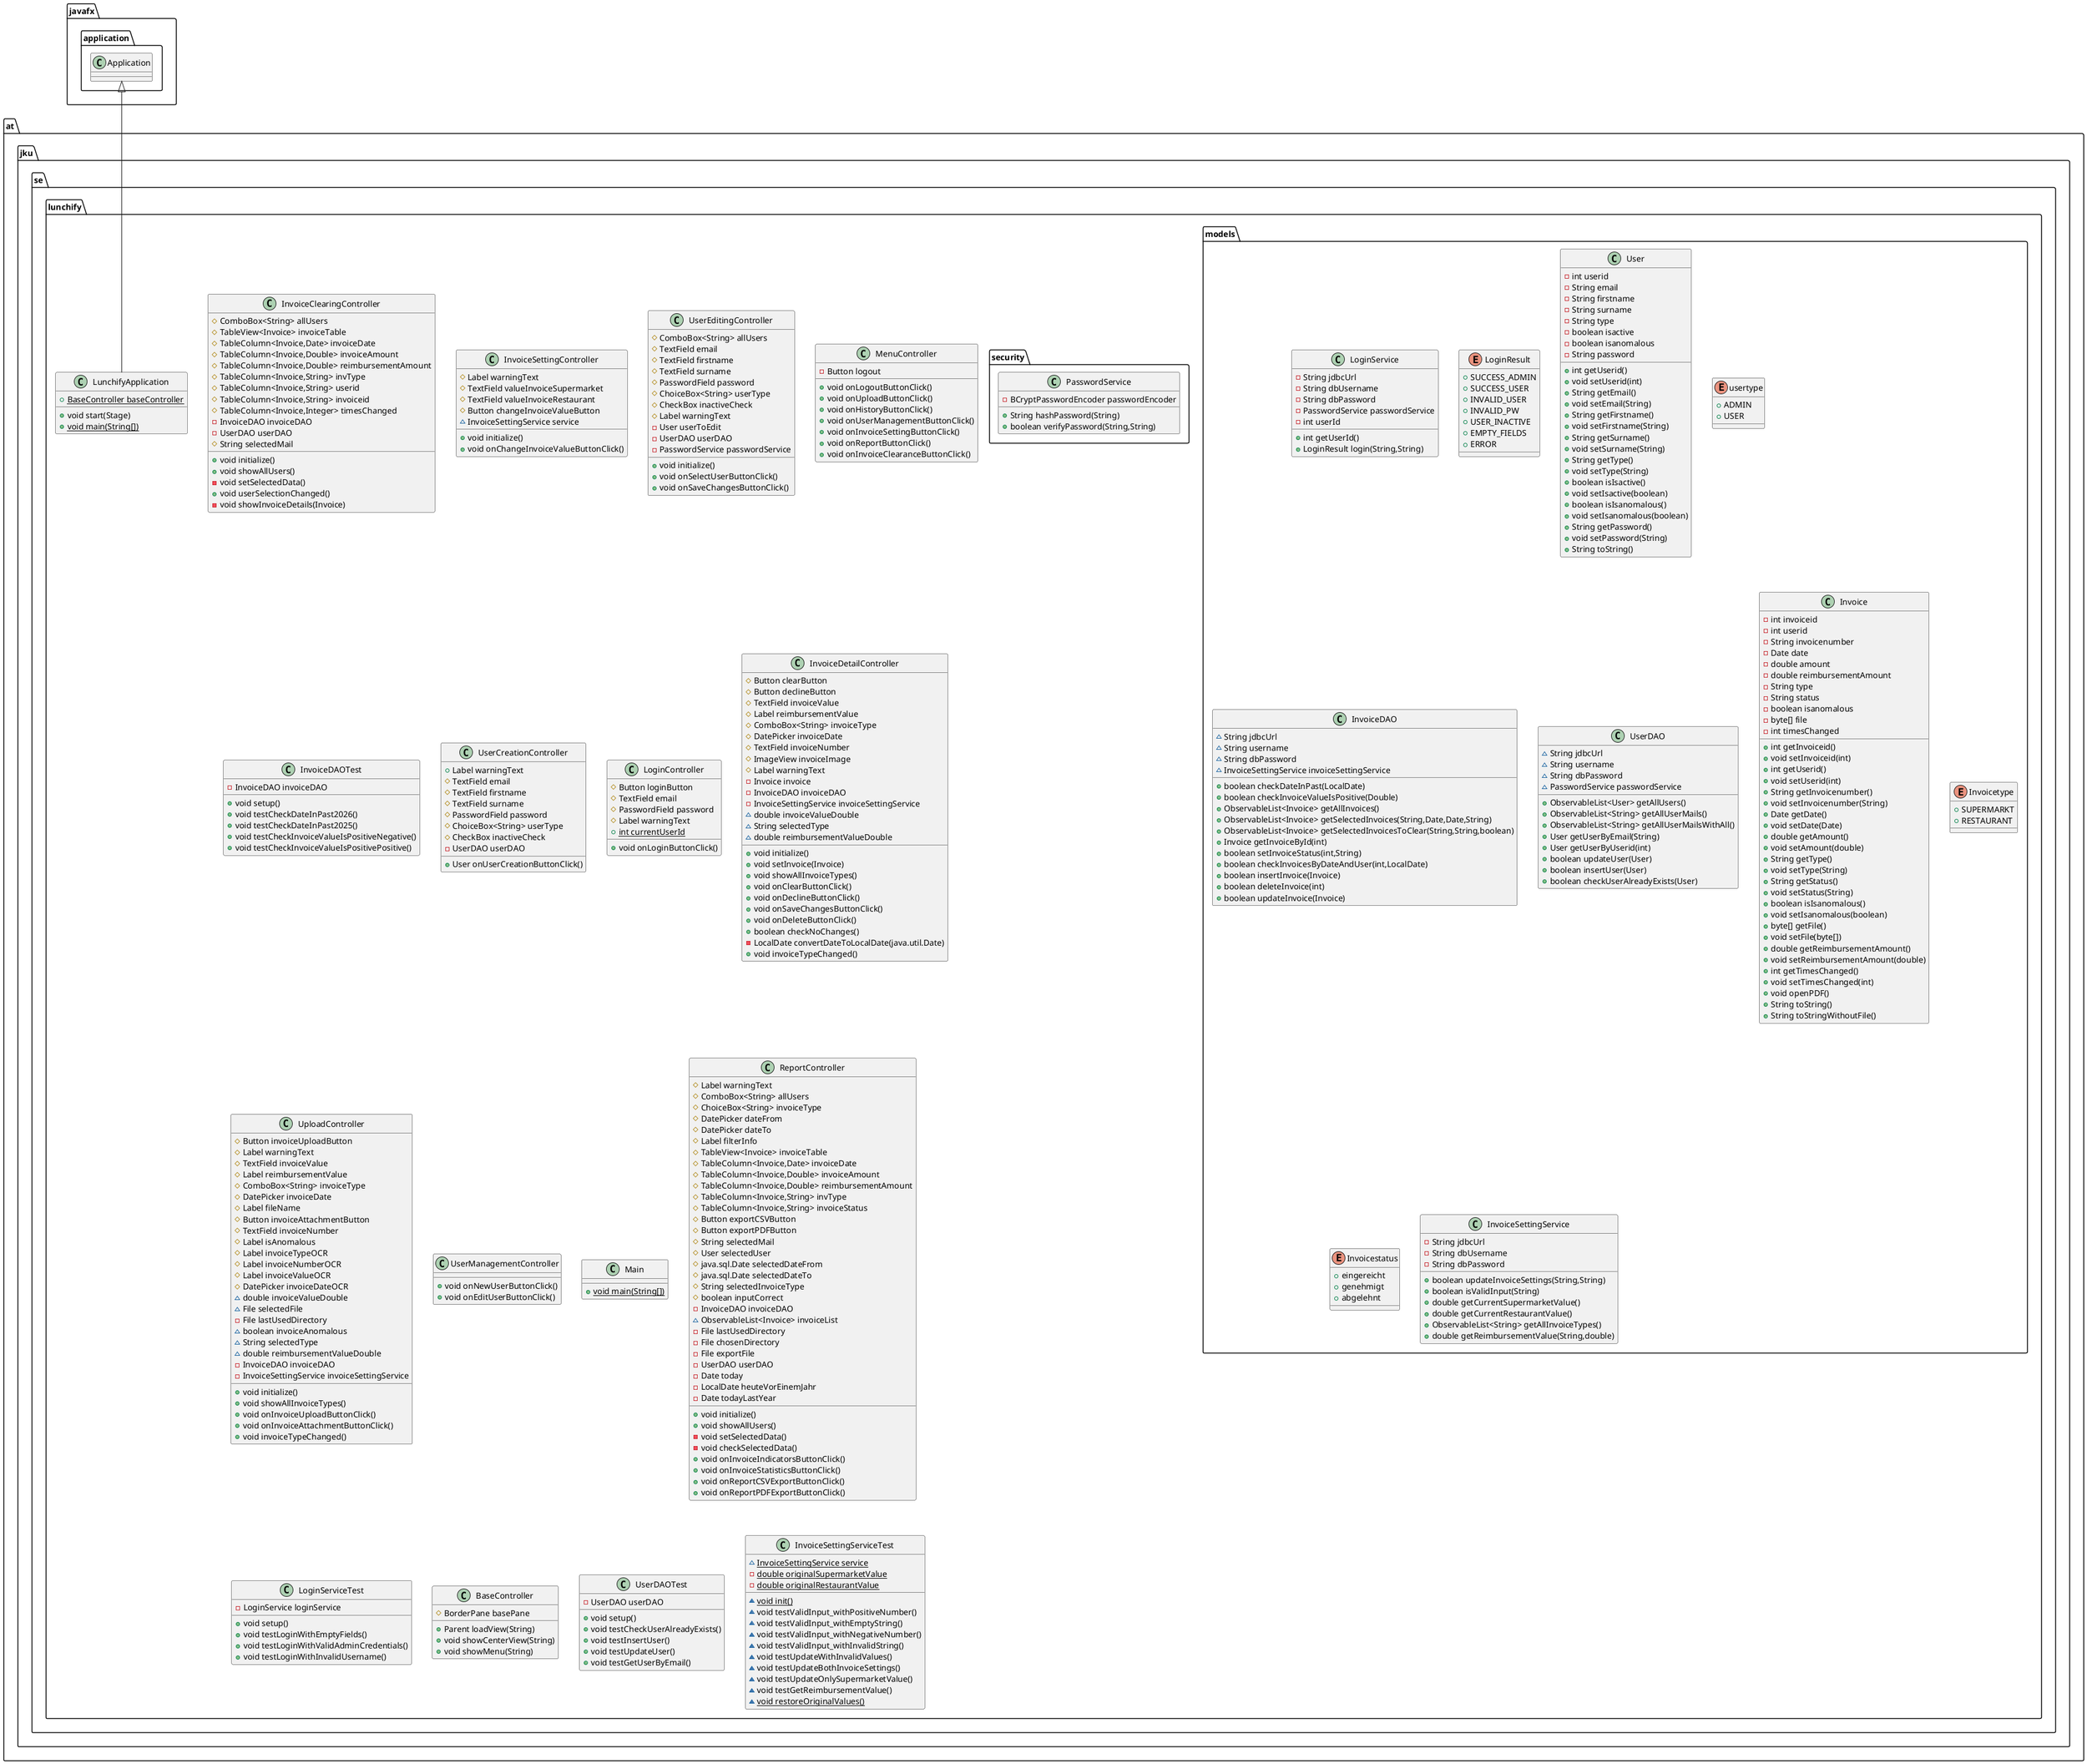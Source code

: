 @startuml
class at.jku.se.lunchify.InvoiceClearingController {
# ComboBox<String> allUsers
# TableView<Invoice> invoiceTable
# TableColumn<Invoice,Date> invoiceDate
# TableColumn<Invoice,Double> invoiceAmount
# TableColumn<Invoice,Double> reimbursementAmount
# TableColumn<Invoice,String> invType
# TableColumn<Invoice,String> userid
# TableColumn<Invoice,String> invoiceid
# TableColumn<Invoice,Integer> timesChanged
- InvoiceDAO invoiceDAO
- UserDAO userDAO
# String selectedMail
+ void initialize()
+ void showAllUsers()
- void setSelectedData()
+ void userSelectionChanged()
- void showInvoiceDetails(Invoice)
}


class at.jku.se.lunchify.InvoiceSettingController {
# Label warningText
# TextField valueInvoiceSupermarket
# TextField valueInvoiceRestaurant
# Button changeInvoiceValueButton
~ InvoiceSettingService service
+ void initialize()
+ void onChangeInvoiceValueButtonClick()
}


class at.jku.se.lunchify.models.LoginService {
- String jdbcUrl
- String dbUsername
- String dbPassword
- PasswordService passwordService
- int userId
+ int getUserId()
+ LoginResult login(String,String)
}


enum at.jku.se.lunchify.models.LoginResult {
+  SUCCESS_ADMIN
+  SUCCESS_USER
+  INVALID_USER
+  INVALID_PW
+  USER_INACTIVE
+  EMPTY_FIELDS
+  ERROR
}

class at.jku.se.lunchify.UserEditingController {
# ComboBox<String> allUsers
# TextField email
# TextField firstname
# TextField surname
# PasswordField password
# ChoiceBox<String> userType
# CheckBox inactiveCheck
# Label warningText
- User userToEdit
- UserDAO userDAO
- PasswordService passwordService
+ void initialize()
+ void onSelectUserButtonClick()
+ void onSaveChangesButtonClick()
}


class at.jku.se.lunchify.LunchifyApplication {
+ {static} BaseController baseController
+ void start(Stage)
+ {static} void main(String[])
}


class at.jku.se.lunchify.models.User {
- int userid
- String email
- String firstname
- String surname
- String type
- boolean isactive
- boolean isanomalous
- String password
+ int getUserid()
+ void setUserid(int)
+ String getEmail()
+ void setEmail(String)
+ String getFirstname()
+ void setFirstname(String)
+ String getSurname()
+ void setSurname(String)
+ String getType()
+ void setType(String)
+ boolean isIsactive()
+ void setIsactive(boolean)
+ boolean isIsanomalous()
+ void setIsanomalous(boolean)
+ String getPassword()
+ void setPassword(String)
+ String toString()
}


enum at.jku.se.lunchify.models.usertype {
+  ADMIN
+  USER
}

class at.jku.se.lunchify.MenuController {
- Button logout
+ void onLogoutButtonClick()
+ void onUploadButtonClick()
+ void onHistoryButtonClick()
+ void onUserManagementButtonClick()
+ void onInvoiceSettingButtonClick()
+ void onReportButtonClick()
+ void onInvoiceClearanceButtonClick()
}


class at.jku.se.lunchify.InvoiceDAOTest {
- InvoiceDAO invoiceDAO
+ void setup()
+ void testCheckDateInPast2026()
+ void testCheckDateInPast2025()
+ void testCheckInvoiceValueIsPositiveNegative()
+ void testCheckInvoiceValueIsPositivePositive()
}


class at.jku.se.lunchify.models.InvoiceDAO {
~ String jdbcUrl
~ String username
~ String dbPassword
~ InvoiceSettingService invoiceSettingService
+ boolean checkDateInPast(LocalDate)
+ boolean checkInvoiceValueIsPositive(Double)
+ ObservableList<Invoice> getAllInvoices()
+ ObservableList<Invoice> getSelectedInvoices(String,Date,Date,String)
+ ObservableList<Invoice> getSelectedInvoicesToClear(String,String,boolean)
+ Invoice getInvoiceById(int)
+ boolean setInvoiceStatus(int,String)
+ boolean checkInvoicesByDateAndUser(int,LocalDate)
+ boolean insertInvoice(Invoice)
+ boolean deleteInvoice(int)
+ boolean updateInvoice(Invoice)
}


class at.jku.se.lunchify.models.UserDAO {
~ String jdbcUrl
~ String username
~ String dbPassword
~ PasswordService passwordService
+ ObservableList<User> getAllUsers()
+ ObservableList<String> getAllUserMails()
+ ObservableList<String> getAllUserMailsWithAll()
+ User getUserByEmail(String)
+ User getUserByUserid(int)
+ boolean updateUser(User)
+ boolean insertUser(User)
+ boolean checkUserAlreadyExists(User)
}


class at.jku.se.lunchify.UserCreationController {
+ Label warningText
# TextField email
# TextField firstname
# TextField surname
# PasswordField password
# ChoiceBox<String> userType
# CheckBox inactiveCheck
- UserDAO userDAO
+ User onUserCreationButtonClick()
}


class at.jku.se.lunchify.LoginController {
# Button loginButton
# TextField email
# PasswordField password
# Label warningText
+ {static} int currentUserId
+ void onLoginButtonClick()
}


class at.jku.se.lunchify.InvoiceDetailController {
# Button clearButton
# Button declineButton
# TextField invoiceValue
# Label reimbursementValue
# ComboBox<String> invoiceType
# DatePicker invoiceDate
# TextField invoiceNumber
# ImageView invoiceImage
# Label warningText
- Invoice invoice
- InvoiceDAO invoiceDAO
- InvoiceSettingService invoiceSettingService
~ double invoiceValueDouble
~ String selectedType
~ double reimbursementValueDouble
+ void initialize()
+ void setInvoice(Invoice)
+ void showAllInvoiceTypes()
+ void onClearButtonClick()
+ void onDeclineButtonClick()
+ void onSaveChangesButtonClick()
+ void onDeleteButtonClick()
+ boolean checkNoChanges()
- LocalDate convertDateToLocalDate(java.util.Date)
+ void invoiceTypeChanged()
}


class at.jku.se.lunchify.UploadController {
# Button invoiceUploadButton
# Label warningText
# TextField invoiceValue
# Label reimbursementValue
# ComboBox<String> invoiceType
# DatePicker invoiceDate
# Label fileName
# Button invoiceAttachmentButton
# TextField invoiceNumber
# Label isAnomalous
# Label invoiceTypeOCR
# Label invoiceNumberOCR
# Label invoiceValueOCR
# DatePicker invoiceDateOCR
~ double invoiceValueDouble
~ File selectedFile
- File lastUsedDirectory
~ boolean invoiceAnomalous
~ String selectedType
~ double reimbursementValueDouble
- InvoiceDAO invoiceDAO
- InvoiceSettingService invoiceSettingService
+ void initialize()
+ void showAllInvoiceTypes()
+ void onInvoiceUploadButtonClick()
+ void onInvoiceAttachmentButtonClick()
+ void invoiceTypeChanged()
}


class at.jku.se.lunchify.security.PasswordService {
- BCryptPasswordEncoder passwordEncoder
+ String hashPassword(String)
+ boolean verifyPassword(String,String)
}


class at.jku.se.lunchify.models.Invoice {
- int invoiceid
- int userid
- String invoicenumber
- Date date
- double amount
- double reimbursementAmount
- String type
- String status
- boolean isanomalous
- byte[] file
- int timesChanged
+ int getInvoiceid()
+ void setInvoiceid(int)
+ int getUserid()
+ void setUserid(int)
+ String getInvoicenumber()
+ void setInvoicenumber(String)
+ Date getDate()
+ void setDate(Date)
+ double getAmount()
+ void setAmount(double)
+ String getType()
+ void setType(String)
+ String getStatus()
+ void setStatus(String)
+ boolean isIsanomalous()
+ void setIsanomalous(boolean)
+ byte[] getFile()
+ void setFile(byte[])
+ double getReimbursementAmount()
+ void setReimbursementAmount(double)
+ int getTimesChanged()
+ void setTimesChanged(int)
+ void openPDF()
+ String toString()
+ String toStringWithoutFile()
}


enum at.jku.se.lunchify.models.Invoicetype {
+  SUPERMARKT
+  RESTAURANT
}

enum at.jku.se.lunchify.models.Invoicestatus {
+  eingereicht
+  genehmigt
+  abgelehnt
}

class at.jku.se.lunchify.UserManagementController {
+ void onNewUserButtonClick()
+ void onEditUserButtonClick()
}

class at.jku.se.lunchify.Main {
+ {static} void main(String[])
}

class at.jku.se.lunchify.ReportController {
# Label warningText
# ComboBox<String> allUsers
# ChoiceBox<String> invoiceType
# DatePicker dateFrom
# DatePicker dateTo
# Label filterInfo
# TableView<Invoice> invoiceTable
# TableColumn<Invoice,Date> invoiceDate
# TableColumn<Invoice,Double> invoiceAmount
# TableColumn<Invoice,Double> reimbursementAmount
# TableColumn<Invoice,String> invType
# TableColumn<Invoice,String> invoiceStatus
# Button exportCSVButton
# Button exportPDFButton
# String selectedMail
# User selectedUser
# java.sql.Date selectedDateFrom
# java.sql.Date selectedDateTo
# String selectedInvoiceType
# boolean inputCorrect
- InvoiceDAO invoiceDAO
~ ObservableList<Invoice> invoiceList
- File lastUsedDirectory
- File chosenDirectory
- File exportFile
- UserDAO userDAO
- Date today
- LocalDate heuteVorEinemJahr
- Date todayLastYear
+ void initialize()
+ void showAllUsers()
- void setSelectedData()
- void checkSelectedData()
+ void onInvoiceIndicatorsButtonClick()
+ void onInvoiceStatisticsButtonClick()
+ void onReportCSVExportButtonClick()
+ void onReportPDFExportButtonClick()
}


class at.jku.se.lunchify.LoginServiceTest {
- LoginService loginService
+ void setup()
+ void testLoginWithEmptyFields()
+ void testLoginWithValidAdminCredentials()
+ void testLoginWithInvalidUsername()
}


class at.jku.se.lunchify.BaseController {
# BorderPane basePane
+ Parent loadView(String)
+ void showCenterView(String)
+ void showMenu(String)
}


class at.jku.se.lunchify.UserDAOTest {
- UserDAO userDAO
+ void setup()
+ void testCheckUserAlreadyExists()
+ void testInsertUser()
+ void testUpdateUser()
+ void testGetUserByEmail()
}


class at.jku.se.lunchify.models.InvoiceSettingService {
- String jdbcUrl
- String dbUsername
- String dbPassword
+ boolean updateInvoiceSettings(String,String)
+ boolean isValidInput(String)
+ double getCurrentSupermarketValue()
+ double getCurrentRestaurantValue()
+ ObservableList<String> getAllInvoiceTypes()
+ double getReimbursementValue(String,double)
}


class at.jku.se.lunchify.InvoiceSettingServiceTest {
~ {static} InvoiceSettingService service
- {static} double originalSupermarketValue
- {static} double originalRestaurantValue
~ {static} void init()
~ void testValidInput_withPositiveNumber()
~ void testValidInput_withEmptyString()
~ void testValidInput_withNegativeNumber()
~ void testValidInput_withInvalidString()
~ void testUpdateWithInvalidValues()
~ void testUpdateBothInvoiceSettings()
~ void testUpdateOnlySupermarketValue()
~ void testGetReimbursementValue()
~ {static} void restoreOriginalValues()
}




javafx.application.Application <|-- at.jku.se.lunchify.LunchifyApplication
@enduml